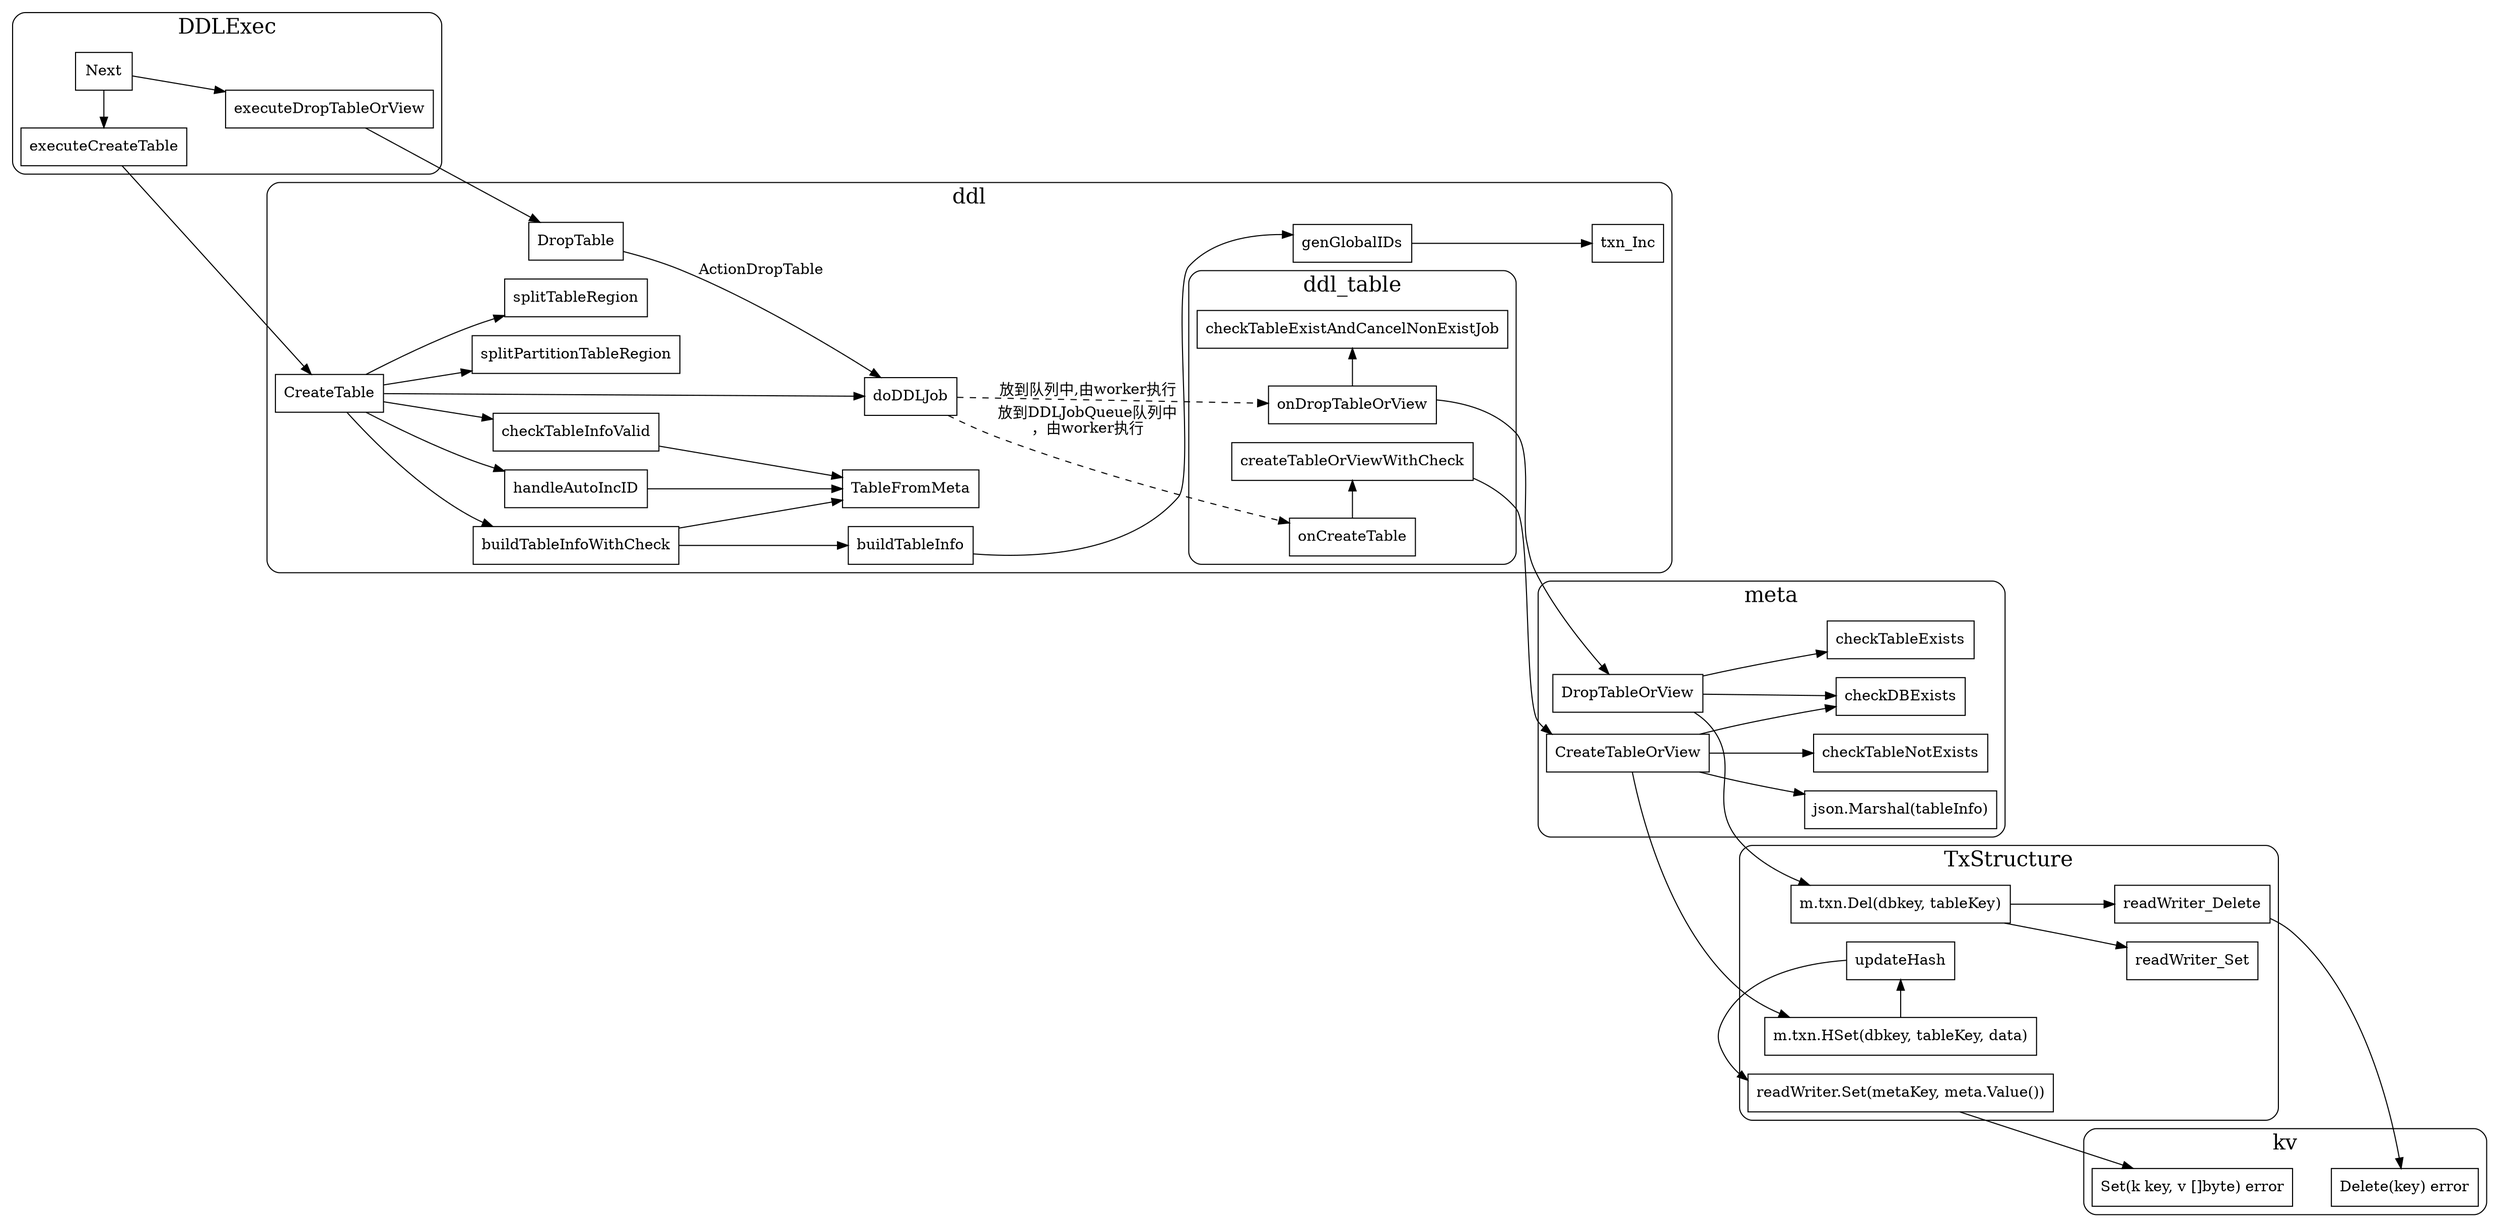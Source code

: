 digraph create_table2 {
  node[shape=box;];
  newrank=true;
  rankdir=LR;

  subgraph cluster_kv {
    graph[label="kv";fontsize=20;style=rounded]
    Mutator_Set[label="Set(k key, v []byte) error"];
    Mutator_Delete[label="Delete(key) error"];
  }

  subgraph cluster_TxStructur{
    graph[label="TxStructure";fontsize=20;style=rounded]
    readWriter_set[label="readWriter.Set(metaKey, meta.Value())"];
    txn_HSet -> updateHash -> readWriter_set;
    txn_HDel ->  readWriter_Delete;
    txn_HDel ->  readWriter_Set;
    readWriter_set -> Mutator_Set;
    readWriter_Delete -> Mutator_Delete;
    {rank=same; txn_HSet; updateHash; readWriter_set}
  }

  subgraph cluster_meta {
    graph[label="meta";fontsize=20;style=rounded]
    CreateTableOrView -> {
      checkDBExists;
      checkTableNotExists;
      json_Marshal[label="json.Marshal(tableInfo)"];
      txn_HSet[label="m.txn.HSet(dbkey, tableKey, data)"];
    };
    DropTableOrView -> {
      checkDBExists;
      checkTableExists;
      txn_HDel[label="m.txn.Del(dbkey, tableKey)"];
    };
  }


  subgraph cluster_ddl{
    graph[label="ddl";fontsize=20;style=rounded];
    CreateTable -> {
        checkTableInfoValid;
        handleAutoIncID;
        buildTableInfoWithCheck;
        doDDLJob;
        handleAutoIncID;
        splitPartitionTableRegion;
        splitTableRegion;
    };
    DropTable ->  doDDLJob[label="ActionDropTable"];
    doDDLJob -> onDropTableOrView[style="dashed";label="放到队列中,由worker执行"];

    subgraph cluster_ddl_table {
      graph[label="ddl_table";fontsize=20;style=rounded]
      onCreateTable -> createTableOrViewWithCheck -> CreateTableOrView;
      {rank=same; onCreateTable; createTableOrViewWithCheck;}
      onDropTableOrView -> checkTableExistAndCancelNonExistJob;
      onDropTableOrView -> DropTableOrView;
      {rank=same; onDropTableOrView; checkTableExistAndCancelNonExistJob}
    }

    doDDLJob -> onCreateTable[style=dashed;label="放到DDLJobQueue队列中\l，由worker执行"]

    {
      checkTableInfoValid;
      handleAutoIncID;
      buildTableInfoWithCheck;
    } -> TableFromMeta;

    buildTableInfoWithCheck -> buildTableInfo -> genGlobalIDs -> txn_Inc;
  }

  subgraph cluster_DDLExec {
    graph[label="DDLExec";fontsize=20;style=rounded];
    DDLExec_Next [label="Next"];
    DDLExec_Next -> {
      executeCreateTable;
      executeDropTableOrView;
    };
    {rank=same; DDLExec_Next; executeCreateTable};
    executeCreateTable -> CreateTable;
    executeDropTableOrView -> DropTable;
  }

}
